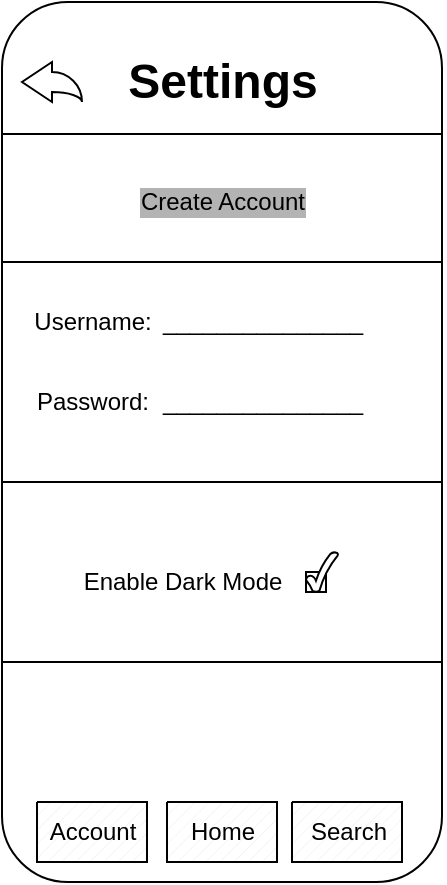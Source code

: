 <mxfile version="15.6.4" type="github">
  <diagram id="IzDaub6yw_Z8fjdyKSNb" name="Page-1">
    <mxGraphModel dx="946" dy="550" grid="1" gridSize="10" guides="1" tooltips="1" connect="1" arrows="1" fold="1" page="1" pageScale="1" pageWidth="827" pageHeight="1169" math="0" shadow="0">
      <root>
        <mxCell id="0" />
        <mxCell id="1" parent="0" />
        <mxCell id="VDyYSvqMJ3oBeyyhVTT8-2" value="" style="rounded=1;whiteSpace=wrap;html=1;fontColor=default;strokeColor=default;fillColor=default;rotation=-90;" vertex="1" parent="1">
          <mxGeometry x="210" y="240" width="440" height="220" as="geometry" />
        </mxCell>
        <mxCell id="VDyYSvqMJ3oBeyyhVTT8-3" value="" style="endArrow=none;html=1;rounded=0;fontColor=default;strokeColor=default;labelBackgroundColor=default;exitX=0.85;exitY=1;exitDx=0;exitDy=0;exitPerimeter=0;entryX=0.85;entryY=0;entryDx=0;entryDy=0;entryPerimeter=0;" edge="1" parent="1" source="VDyYSvqMJ3oBeyyhVTT8-2" target="VDyYSvqMJ3oBeyyhVTT8-2">
          <mxGeometry width="50" height="50" relative="1" as="geometry">
            <mxPoint x="370" y="220" as="sourcePoint" />
            <mxPoint x="330" y="196" as="targetPoint" />
          </mxGeometry>
        </mxCell>
        <mxCell id="VDyYSvqMJ3oBeyyhVTT8-4" value="" style="html=1;shadow=0;dashed=0;align=center;verticalAlign=middle;shape=mxgraph.arrows2.jumpInArrow;dy=5;dx=15;arrowHead=42;fontColor=default;strokeColor=default;fillColor=default;rotation=0;flipH=1;" vertex="1" parent="1">
          <mxGeometry x="330" y="160" width="30" height="20" as="geometry" />
        </mxCell>
        <mxCell id="VDyYSvqMJ3oBeyyhVTT8-5" value="&lt;h1&gt;Settings&lt;/h1&gt;" style="text;html=1;resizable=0;autosize=1;align=center;verticalAlign=middle;points=[];fillColor=none;strokeColor=none;rounded=0;fontColor=default;" vertex="1" parent="1">
          <mxGeometry x="375" y="145" width="110" height="50" as="geometry" />
        </mxCell>
        <mxCell id="VDyYSvqMJ3oBeyyhVTT8-6" value="Create Account" style="text;html=1;resizable=0;autosize=1;align=center;verticalAlign=middle;points=[];fillColor=none;strokeColor=none;rounded=0;fontColor=default;labelBackgroundColor=#B3B3B3;" vertex="1" parent="1">
          <mxGeometry x="380" y="220" width="100" height="20" as="geometry" />
        </mxCell>
        <mxCell id="VDyYSvqMJ3oBeyyhVTT8-8" value="" style="endArrow=none;html=1;rounded=0;fontColor=default;strokeColor=default;labelBackgroundColor=default;exitX=0.85;exitY=1;exitDx=0;exitDy=0;exitPerimeter=0;entryX=0.85;entryY=0;entryDx=0;entryDy=0;entryPerimeter=0;" edge="1" parent="1">
          <mxGeometry width="50" height="50" relative="1" as="geometry">
            <mxPoint x="540" y="260" as="sourcePoint" />
            <mxPoint x="320" y="260" as="targetPoint" />
          </mxGeometry>
        </mxCell>
        <mxCell id="VDyYSvqMJ3oBeyyhVTT8-9" value="Username:" style="text;html=1;resizable=0;autosize=1;align=center;verticalAlign=middle;points=[];fillColor=none;strokeColor=none;rounded=0;labelBackgroundColor=none;fontColor=default;" vertex="1" parent="1">
          <mxGeometry x="330" y="280" width="70" height="20" as="geometry" />
        </mxCell>
        <mxCell id="VDyYSvqMJ3oBeyyhVTT8-10" value="Password:" style="text;html=1;resizable=0;autosize=1;align=center;verticalAlign=middle;points=[];fillColor=none;strokeColor=none;rounded=0;labelBackgroundColor=none;fontColor=default;" vertex="1" parent="1">
          <mxGeometry x="330" y="320" width="70" height="20" as="geometry" />
        </mxCell>
        <mxCell id="VDyYSvqMJ3oBeyyhVTT8-11" value="_______________" style="text;html=1;resizable=0;autosize=1;align=center;verticalAlign=middle;points=[];fillColor=none;strokeColor=none;rounded=0;labelBackgroundColor=none;fontColor=default;" vertex="1" parent="1">
          <mxGeometry x="390" y="280" width="120" height="20" as="geometry" />
        </mxCell>
        <mxCell id="VDyYSvqMJ3oBeyyhVTT8-13" value="_______________" style="text;html=1;resizable=0;autosize=1;align=center;verticalAlign=middle;points=[];fillColor=none;strokeColor=none;rounded=0;labelBackgroundColor=none;fontColor=default;" vertex="1" parent="1">
          <mxGeometry x="390" y="320" width="120" height="20" as="geometry" />
        </mxCell>
        <mxCell id="VDyYSvqMJ3oBeyyhVTT8-14" value="" style="endArrow=none;html=1;rounded=0;fontColor=default;strokeColor=default;labelBackgroundColor=default;exitX=0.85;exitY=1;exitDx=0;exitDy=0;exitPerimeter=0;entryX=0.85;entryY=0;entryDx=0;entryDy=0;entryPerimeter=0;" edge="1" parent="1">
          <mxGeometry width="50" height="50" relative="1" as="geometry">
            <mxPoint x="540" y="370" as="sourcePoint" />
            <mxPoint x="320" y="370" as="targetPoint" />
          </mxGeometry>
        </mxCell>
        <mxCell id="VDyYSvqMJ3oBeyyhVTT8-15" value="Enable Dark Mode" style="text;html=1;resizable=0;autosize=1;align=center;verticalAlign=middle;points=[];fillColor=none;strokeColor=none;rounded=0;labelBackgroundColor=none;fontColor=default;" vertex="1" parent="1">
          <mxGeometry x="355" y="410" width="110" height="20" as="geometry" />
        </mxCell>
        <mxCell id="VDyYSvqMJ3oBeyyhVTT8-16" value="" style="whiteSpace=wrap;html=1;aspect=fixed;labelBackgroundColor=none;fontColor=default;strokeColor=default;fillColor=default;align=center;" vertex="1" parent="1">
          <mxGeometry x="472" y="415" width="10" height="10" as="geometry" />
        </mxCell>
        <mxCell id="VDyYSvqMJ3oBeyyhVTT8-17" value="" style="verticalLabelPosition=bottom;verticalAlign=top;html=1;shape=mxgraph.basic.tick;labelBackgroundColor=none;fontColor=default;strokeColor=default;fillColor=default;" vertex="1" parent="1">
          <mxGeometry x="472" y="405" width="16" height="20" as="geometry" />
        </mxCell>
        <mxCell id="VDyYSvqMJ3oBeyyhVTT8-19" value="" style="endArrow=none;html=1;rounded=0;fontColor=default;strokeColor=default;labelBackgroundColor=default;exitX=0.85;exitY=1;exitDx=0;exitDy=0;exitPerimeter=0;entryX=0.85;entryY=0;entryDx=0;entryDy=0;entryPerimeter=0;" edge="1" parent="1">
          <mxGeometry width="50" height="50" relative="1" as="geometry">
            <mxPoint x="540" y="460" as="sourcePoint" />
            <mxPoint x="320" y="460" as="targetPoint" />
          </mxGeometry>
        </mxCell>
        <mxCell id="VDyYSvqMJ3oBeyyhVTT8-20" value="" style="verticalLabelPosition=bottom;verticalAlign=top;html=1;shape=mxgraph.basic.patternFillRect;fillStyle=diag;step=5;fillStrokeWidth=0.2;fillStrokeColor=#dddddd;labelBackgroundColor=none;fontColor=default;strokeColor=default;fillColor=default;" vertex="1" parent="1">
          <mxGeometry x="337.5" y="530" width="55" height="30" as="geometry" />
        </mxCell>
        <mxCell id="VDyYSvqMJ3oBeyyhVTT8-22" value="" style="verticalLabelPosition=bottom;verticalAlign=top;html=1;shape=mxgraph.basic.patternFillRect;fillStyle=diag;step=5;fillStrokeWidth=0.2;fillStrokeColor=#dddddd;labelBackgroundColor=none;fontColor=default;strokeColor=default;fillColor=default;" vertex="1" parent="1">
          <mxGeometry x="402.5" y="530" width="55" height="30" as="geometry" />
        </mxCell>
        <mxCell id="VDyYSvqMJ3oBeyyhVTT8-23" value="" style="verticalLabelPosition=bottom;verticalAlign=top;html=1;shape=mxgraph.basic.patternFillRect;fillStyle=diag;step=5;fillStrokeWidth=0.2;fillStrokeColor=#dddddd;labelBackgroundColor=none;fontColor=default;strokeColor=default;fillColor=default;" vertex="1" parent="1">
          <mxGeometry x="465" y="530" width="55" height="30" as="geometry" />
        </mxCell>
        <mxCell id="VDyYSvqMJ3oBeyyhVTT8-24" value="Account" style="text;html=1;resizable=0;autosize=1;align=center;verticalAlign=middle;points=[];fillColor=none;strokeColor=none;rounded=0;labelBackgroundColor=none;fontColor=default;" vertex="1" parent="1">
          <mxGeometry x="335" y="535" width="60" height="20" as="geometry" />
        </mxCell>
        <mxCell id="VDyYSvqMJ3oBeyyhVTT8-25" value="Home" style="text;html=1;resizable=0;autosize=1;align=center;verticalAlign=middle;points=[];fillColor=none;strokeColor=none;rounded=0;labelBackgroundColor=none;fontColor=default;" vertex="1" parent="1">
          <mxGeometry x="405" y="535" width="50" height="20" as="geometry" />
        </mxCell>
        <mxCell id="VDyYSvqMJ3oBeyyhVTT8-26" value="Search" style="text;html=1;resizable=0;autosize=1;align=center;verticalAlign=middle;points=[];fillColor=none;strokeColor=none;rounded=0;labelBackgroundColor=none;fontColor=default;" vertex="1" parent="1">
          <mxGeometry x="467.5" y="535" width="50" height="20" as="geometry" />
        </mxCell>
      </root>
    </mxGraphModel>
  </diagram>
</mxfile>
